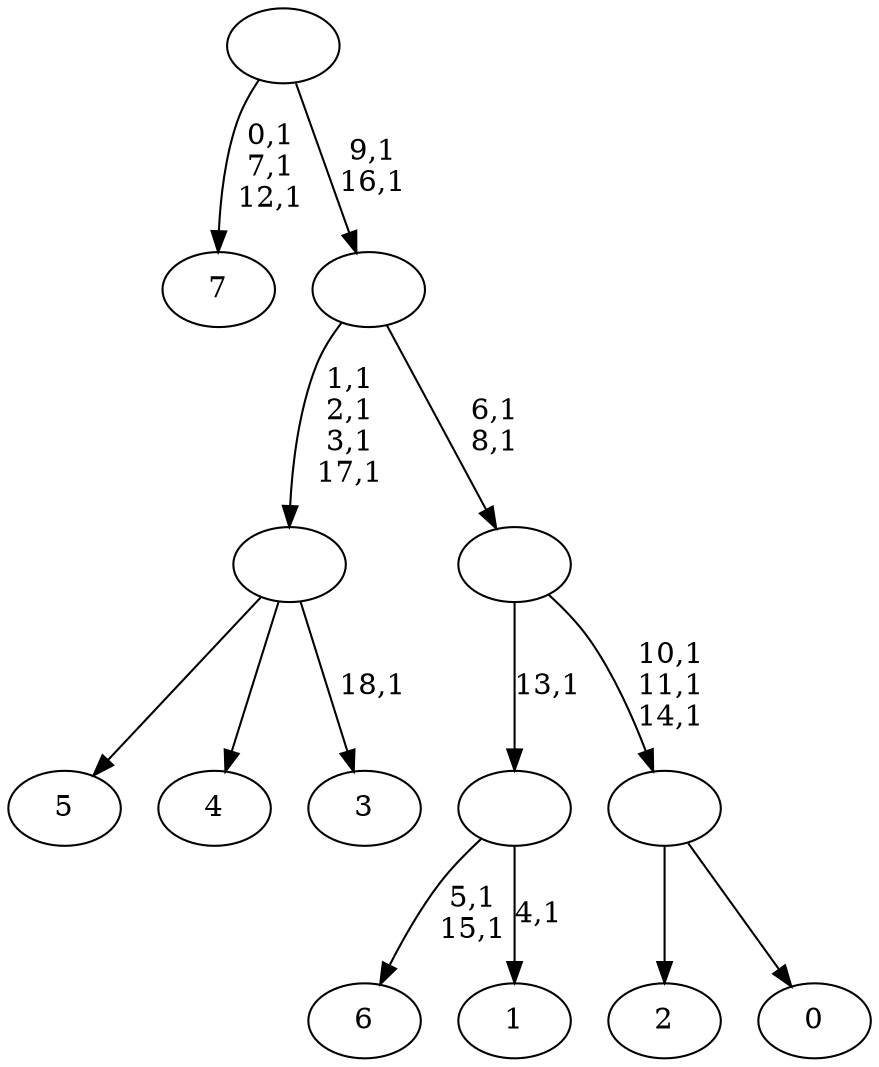 digraph T {
	27 [label="7"]
	23 [label="6"]
	20 [label="5"]
	19 [label="4"]
	18 [label="3"]
	16 [label=""]
	12 [label="2"]
	11 [label="1"]
	9 [label=""]
	8 [label="0"]
	7 [label=""]
	4 [label=""]
	2 [label=""]
	0 [label=""]
	16 -> 18 [label="18,1"]
	16 -> 20 [label=""]
	16 -> 19 [label=""]
	9 -> 11 [label="4,1"]
	9 -> 23 [label="5,1\n15,1"]
	7 -> 12 [label=""]
	7 -> 8 [label=""]
	4 -> 7 [label="10,1\n11,1\n14,1"]
	4 -> 9 [label="13,1"]
	2 -> 4 [label="6,1\n8,1"]
	2 -> 16 [label="1,1\n2,1\n3,1\n17,1"]
	0 -> 2 [label="9,1\n16,1"]
	0 -> 27 [label="0,1\n7,1\n12,1"]
}
